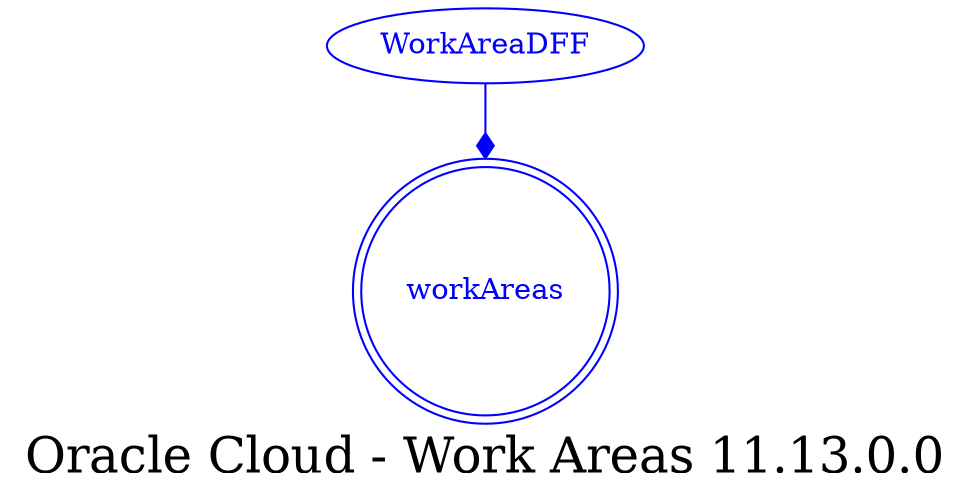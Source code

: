 digraph LexiconGraph {
graph[label="Oracle Cloud - Work Areas 11.13.0.0", fontsize=24]
splines=true
"workAreas" [color=blue, fontcolor=blue, shape=doublecircle]
"WorkAreaDFF" -> "workAreas" [color=blue, fontcolor=blue, arrowhead=diamond, arrowtail=none]
"WorkAreaDFF" [color=blue, fontcolor=blue, shape=ellipse]
}
